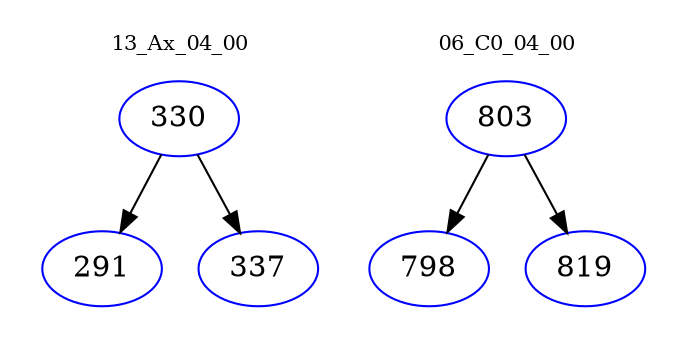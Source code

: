 digraph{
subgraph cluster_0 {
color = white
label = "13_Ax_04_00";
fontsize=10;
T0_330 [label="330", color="blue"]
T0_330 -> T0_291 [color="black"]
T0_291 [label="291", color="blue"]
T0_330 -> T0_337 [color="black"]
T0_337 [label="337", color="blue"]
}
subgraph cluster_1 {
color = white
label = "06_C0_04_00";
fontsize=10;
T1_803 [label="803", color="blue"]
T1_803 -> T1_798 [color="black"]
T1_798 [label="798", color="blue"]
T1_803 -> T1_819 [color="black"]
T1_819 [label="819", color="blue"]
}
}
